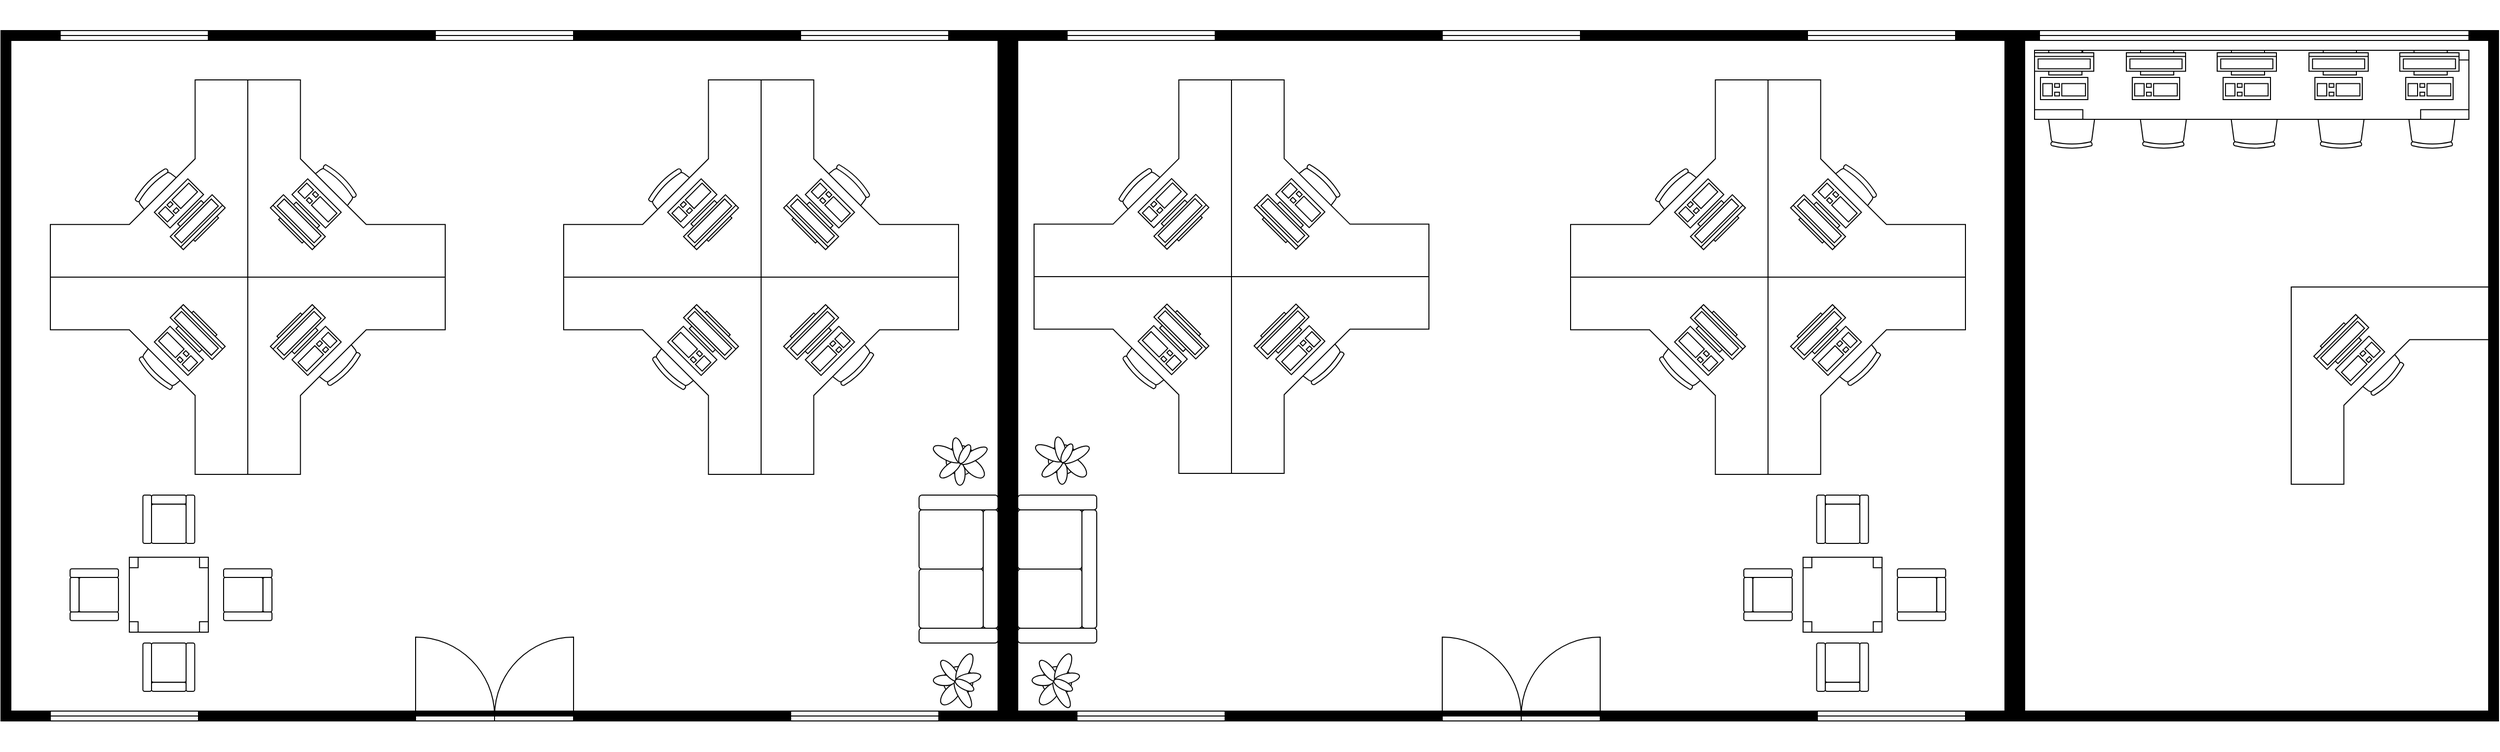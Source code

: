 <mxfile version="24.7.12">
  <diagram name="Page-1" id="099fd60b-425b-db50-ffb0-6b813814b670">
    <mxGraphModel dx="1060" dy="1450" grid="1" gridSize="10" guides="1" tooltips="1" connect="1" arrows="1" fold="1" page="1" pageScale="1" pageWidth="850" pageHeight="1100" background="none" math="0" shadow="0">
      <root>
        <mxCell id="0" />
        <mxCell id="1" parent="0" />
        <mxCell id="6rJ3dqAOyppBYMV4962v-136" value="" style="verticalLabelPosition=bottom;html=1;verticalAlign=top;align=center;shape=mxgraph.floorplan.office_chair;shadow=0;direction=west;" vertex="1" parent="1">
          <mxGeometry x="3307.5" y="100" width="50" height="50" as="geometry" />
        </mxCell>
        <mxCell id="6rJ3dqAOyppBYMV4962v-140" value="" style="verticalLabelPosition=bottom;html=1;verticalAlign=top;align=center;shape=mxgraph.floorplan.office_chair;shadow=0;direction=west;" vertex="1" parent="1">
          <mxGeometry x="3215.5" y="100" width="50" height="50" as="geometry" />
        </mxCell>
        <mxCell id="6rJ3dqAOyppBYMV4962v-142" value="" style="verticalLabelPosition=bottom;html=1;verticalAlign=top;align=center;shape=mxgraph.floorplan.office_chair;shadow=0;direction=west;" vertex="1" parent="1">
          <mxGeometry x="3127.5" y="100" width="50" height="50" as="geometry" />
        </mxCell>
        <mxCell id="6rJ3dqAOyppBYMV4962v-143" value="" style="verticalLabelPosition=bottom;html=1;verticalAlign=top;align=center;shape=mxgraph.floorplan.office_chair;shadow=0;direction=west;" vertex="1" parent="1">
          <mxGeometry x="3035.5" y="100" width="50" height="50" as="geometry" />
        </mxCell>
        <mxCell id="6rJ3dqAOyppBYMV4962v-144" value="" style="verticalLabelPosition=bottom;html=1;verticalAlign=top;align=center;shape=mxgraph.floorplan.office_chair;shadow=0;direction=west;" vertex="1" parent="1">
          <mxGeometry x="2942.5" y="100" width="50" height="50" as="geometry" />
        </mxCell>
        <mxCell id="6rJ3dqAOyppBYMV4962v-149" value="" style="verticalLabelPosition=bottom;html=1;verticalAlign=top;align=center;shape=mxgraph.floorplan.table;" vertex="1" parent="1">
          <mxGeometry x="2930" y="50" width="440" height="70" as="geometry" />
        </mxCell>
        <mxCell id="6rJ3dqAOyppBYMV4962v-83" value="" style="group" vertex="1" connectable="0" parent="1">
          <mxGeometry x="870" width="1020" height="760" as="geometry" />
        </mxCell>
        <mxCell id="6rJ3dqAOyppBYMV4962v-36" value="" style="group" vertex="1" connectable="0" parent="6rJ3dqAOyppBYMV4962v-83">
          <mxGeometry x="50" y="80" width="400" height="400" as="geometry" />
        </mxCell>
        <mxCell id="6rJ3dqAOyppBYMV4962v-37" value="" style="verticalLabelPosition=bottom;html=1;verticalAlign=top;align=center;shape=mxgraph.floorplan.desk_corner;" vertex="1" parent="6rJ3dqAOyppBYMV4962v-36">
          <mxGeometry x="200" y="200.0" width="200" height="200.0" as="geometry" />
        </mxCell>
        <mxCell id="6rJ3dqAOyppBYMV4962v-38" value="" style="verticalLabelPosition=bottom;html=1;verticalAlign=top;align=center;shape=mxgraph.floorplan.desk_corner;direction=south;" vertex="1" parent="6rJ3dqAOyppBYMV4962v-36">
          <mxGeometry y="200.0" width="200" height="200.0" as="geometry" />
        </mxCell>
        <mxCell id="6rJ3dqAOyppBYMV4962v-39" value="" style="verticalLabelPosition=bottom;html=1;verticalAlign=top;align=center;shape=mxgraph.floorplan.desk_corner;direction=north;" vertex="1" parent="6rJ3dqAOyppBYMV4962v-36">
          <mxGeometry x="200" width="200" height="200.0" as="geometry" />
        </mxCell>
        <mxCell id="6rJ3dqAOyppBYMV4962v-40" value="" style="verticalLabelPosition=bottom;html=1;verticalAlign=top;align=center;shape=mxgraph.floorplan.desk_corner;direction=west;" vertex="1" parent="6rJ3dqAOyppBYMV4962v-36">
          <mxGeometry width="200" height="200.0" as="geometry" />
        </mxCell>
        <mxCell id="6rJ3dqAOyppBYMV4962v-41" value="" style="verticalLabelPosition=bottom;html=1;verticalAlign=top;align=center;shape=mxgraph.floorplan.workstation;rotation=-225;" vertex="1" parent="6rJ3dqAOyppBYMV4962v-36">
          <mxGeometry x="110" y="110" width="60" height="50" as="geometry" />
        </mxCell>
        <mxCell id="6rJ3dqAOyppBYMV4962v-42" value="" style="verticalLabelPosition=bottom;html=1;verticalAlign=top;align=center;shape=mxgraph.floorplan.workstation;rotation=45;" vertex="1" parent="6rJ3dqAOyppBYMV4962v-36">
          <mxGeometry x="110" y="240" width="60" height="50" as="geometry" />
        </mxCell>
        <mxCell id="6rJ3dqAOyppBYMV4962v-43" value="" style="verticalLabelPosition=bottom;html=1;verticalAlign=top;align=center;shape=mxgraph.floorplan.workstation;rotation=315;flipV=0;flipH=0;" vertex="1" parent="6rJ3dqAOyppBYMV4962v-36">
          <mxGeometry x="230" y="240" width="60" height="50" as="geometry" />
        </mxCell>
        <mxCell id="6rJ3dqAOyppBYMV4962v-44" value="" style="verticalLabelPosition=bottom;html=1;verticalAlign=top;align=center;shape=mxgraph.floorplan.workstation;rotation=315;flipV=0;flipH=0;direction=north;" vertex="1" parent="6rJ3dqAOyppBYMV4962v-36">
          <mxGeometry x="235" y="105" width="50" height="60" as="geometry" />
        </mxCell>
        <mxCell id="6rJ3dqAOyppBYMV4962v-45" value="" style="group;rotation=0;flipV=0;flipH=0;" vertex="1" connectable="0" parent="6rJ3dqAOyppBYMV4962v-83">
          <mxGeometry x="570" y="80" width="423.5" height="411" as="geometry" />
        </mxCell>
        <mxCell id="6rJ3dqAOyppBYMV4962v-46" value="" style="verticalLabelPosition=bottom;html=1;verticalAlign=top;align=center;shape=mxgraph.floorplan.desk_corner;" vertex="1" parent="6rJ3dqAOyppBYMV4962v-45">
          <mxGeometry x="200" y="200.0" width="200" height="200.0" as="geometry" />
        </mxCell>
        <mxCell id="6rJ3dqAOyppBYMV4962v-47" value="" style="verticalLabelPosition=bottom;html=1;verticalAlign=top;align=center;shape=mxgraph.floorplan.desk_corner;direction=south;" vertex="1" parent="6rJ3dqAOyppBYMV4962v-45">
          <mxGeometry y="200.0" width="200" height="200.0" as="geometry" />
        </mxCell>
        <mxCell id="6rJ3dqAOyppBYMV4962v-48" value="" style="verticalLabelPosition=bottom;html=1;verticalAlign=top;align=center;shape=mxgraph.floorplan.desk_corner;direction=north;" vertex="1" parent="6rJ3dqAOyppBYMV4962v-45">
          <mxGeometry x="200" width="200" height="200.0" as="geometry" />
        </mxCell>
        <mxCell id="6rJ3dqAOyppBYMV4962v-49" value="" style="verticalLabelPosition=bottom;html=1;verticalAlign=top;align=center;shape=mxgraph.floorplan.desk_corner;direction=west;" vertex="1" parent="6rJ3dqAOyppBYMV4962v-45">
          <mxGeometry width="200" height="200.0" as="geometry" />
        </mxCell>
        <mxCell id="6rJ3dqAOyppBYMV4962v-50" value="" style="verticalLabelPosition=bottom;html=1;verticalAlign=top;align=center;shape=mxgraph.floorplan.workstation;rotation=-225;" vertex="1" parent="6rJ3dqAOyppBYMV4962v-45">
          <mxGeometry x="110" y="110" width="60" height="50" as="geometry" />
        </mxCell>
        <mxCell id="6rJ3dqAOyppBYMV4962v-51" value="" style="verticalLabelPosition=bottom;html=1;verticalAlign=top;align=center;shape=mxgraph.floorplan.workstation;rotation=45;" vertex="1" parent="6rJ3dqAOyppBYMV4962v-45">
          <mxGeometry x="110" y="240" width="60" height="50" as="geometry" />
        </mxCell>
        <mxCell id="6rJ3dqAOyppBYMV4962v-52" value="" style="verticalLabelPosition=bottom;html=1;verticalAlign=top;align=center;shape=mxgraph.floorplan.workstation;rotation=315;flipV=0;flipH=0;" vertex="1" parent="6rJ3dqAOyppBYMV4962v-45">
          <mxGeometry x="230" y="240" width="60" height="50" as="geometry" />
        </mxCell>
        <mxCell id="6rJ3dqAOyppBYMV4962v-53" value="" style="verticalLabelPosition=bottom;html=1;verticalAlign=top;align=center;shape=mxgraph.floorplan.workstation;rotation=315;flipV=0;flipH=0;direction=north;" vertex="1" parent="6rJ3dqAOyppBYMV4962v-45">
          <mxGeometry x="235" y="105" width="50" height="60" as="geometry" />
        </mxCell>
        <mxCell id="6rJ3dqAOyppBYMV4962v-73" value="" style="verticalLabelPosition=bottom;html=1;verticalAlign=top;align=center;shape=mxgraph.floorplan.plant;" vertex="1" parent="6rJ3dqAOyppBYMV4962v-45">
          <mxGeometry x="376.5" y="360" width="47" height="51" as="geometry" />
        </mxCell>
        <mxCell id="6rJ3dqAOyppBYMV4962v-54" value="" style="verticalLabelPosition=bottom;html=1;verticalAlign=top;align=center;shape=mxgraph.floorplan.room;fillColor=strokeColor;" vertex="1" parent="6rJ3dqAOyppBYMV4962v-83">
          <mxGeometry y="30" width="1020" height="700" as="geometry" />
        </mxCell>
        <mxCell id="6rJ3dqAOyppBYMV4962v-65" value="" style="verticalLabelPosition=bottom;html=1;verticalAlign=top;align=center;shape=mxgraph.floorplan.window;flipH=1;" vertex="1" parent="6rJ3dqAOyppBYMV4962v-83">
          <mxGeometry x="60" width="150" height="70" as="geometry" />
        </mxCell>
        <mxCell id="6rJ3dqAOyppBYMV4962v-66" value="" style="verticalLabelPosition=bottom;html=1;verticalAlign=top;align=center;shape=mxgraph.floorplan.window;flipH=1;" vertex="1" parent="6rJ3dqAOyppBYMV4962v-83">
          <mxGeometry x="440" width="140" height="70" as="geometry" />
        </mxCell>
        <mxCell id="6rJ3dqAOyppBYMV4962v-67" value="" style="verticalLabelPosition=bottom;html=1;verticalAlign=top;align=center;shape=mxgraph.floorplan.window;flipH=1;" vertex="1" parent="6rJ3dqAOyppBYMV4962v-83">
          <mxGeometry x="810" width="150" height="70" as="geometry" />
        </mxCell>
        <mxCell id="6rJ3dqAOyppBYMV4962v-68" value="" style="verticalLabelPosition=bottom;html=1;verticalAlign=top;align=center;shape=mxgraph.floorplan.window;flipH=1;" vertex="1" parent="6rJ3dqAOyppBYMV4962v-83">
          <mxGeometry x="50" y="690" width="150" height="70" as="geometry" />
        </mxCell>
        <mxCell id="6rJ3dqAOyppBYMV4962v-70" value="" style="verticalLabelPosition=bottom;html=1;verticalAlign=top;align=center;shape=mxgraph.floorplan.window;flipH=1;" vertex="1" parent="6rJ3dqAOyppBYMV4962v-83">
          <mxGeometry x="800" y="690" width="150" height="70" as="geometry" />
        </mxCell>
        <mxCell id="6rJ3dqAOyppBYMV4962v-71" value="" style="verticalLabelPosition=bottom;html=1;verticalAlign=top;align=center;shape=mxgraph.floorplan.doorDouble;aspect=fixed;direction=west;" vertex="1" parent="6rJ3dqAOyppBYMV4962v-83">
          <mxGeometry x="420" y="645" width="160" height="85" as="geometry" />
        </mxCell>
        <mxCell id="6rJ3dqAOyppBYMV4962v-72" value="" style="verticalLabelPosition=bottom;html=1;verticalAlign=top;align=center;shape=mxgraph.floorplan.couch;direction=south;" vertex="1" parent="6rJ3dqAOyppBYMV4962v-83">
          <mxGeometry x="930" y="501" width="80" height="150" as="geometry" />
        </mxCell>
        <mxCell id="6rJ3dqAOyppBYMV4962v-74" value="" style="verticalLabelPosition=bottom;html=1;verticalAlign=top;align=center;shape=mxgraph.floorplan.plant;direction=south;" vertex="1" parent="6rJ3dqAOyppBYMV4962v-83">
          <mxGeometry x="944.5" y="664" width="51" height="47" as="geometry" />
        </mxCell>
        <mxCell id="6rJ3dqAOyppBYMV4962v-82" value="" style="group" vertex="1" connectable="0" parent="6rJ3dqAOyppBYMV4962v-83">
          <mxGeometry x="70" y="501" width="204.5" height="199" as="geometry" />
        </mxCell>
        <mxCell id="6rJ3dqAOyppBYMV4962v-75" value="" style="verticalLabelPosition=bottom;html=1;verticalAlign=top;align=center;shape=mxgraph.floorplan.table;" vertex="1" parent="6rJ3dqAOyppBYMV4962v-82">
          <mxGeometry x="60" y="63" width="80" height="76" as="geometry" />
        </mxCell>
        <mxCell id="6rJ3dqAOyppBYMV4962v-78" value="" style="verticalLabelPosition=bottom;html=1;verticalAlign=top;align=center;shape=mxgraph.floorplan.sofa;" vertex="1" parent="6rJ3dqAOyppBYMV4962v-82">
          <mxGeometry x="73.75" width="52.5" height="49" as="geometry" />
        </mxCell>
        <mxCell id="6rJ3dqAOyppBYMV4962v-79" value="" style="verticalLabelPosition=bottom;html=1;verticalAlign=top;align=center;shape=mxgraph.floorplan.sofa;direction=south;" vertex="1" parent="6rJ3dqAOyppBYMV4962v-82">
          <mxGeometry x="155.5" y="74.75" width="49" height="52.5" as="geometry" />
        </mxCell>
        <mxCell id="6rJ3dqAOyppBYMV4962v-80" value="" style="verticalLabelPosition=bottom;html=1;verticalAlign=top;align=center;shape=mxgraph.floorplan.sofa;direction=west;" vertex="1" parent="6rJ3dqAOyppBYMV4962v-82">
          <mxGeometry x="73.75" y="150" width="52.5" height="49" as="geometry" />
        </mxCell>
        <mxCell id="6rJ3dqAOyppBYMV4962v-81" value="" style="verticalLabelPosition=bottom;html=1;verticalAlign=top;align=center;shape=mxgraph.floorplan.sofa;direction=north;" vertex="1" parent="6rJ3dqAOyppBYMV4962v-82">
          <mxGeometry y="74.75" width="49" height="52.5" as="geometry" />
        </mxCell>
        <mxCell id="6rJ3dqAOyppBYMV4962v-84" value="" style="group;flipH=1;" vertex="1" connectable="0" parent="1">
          <mxGeometry x="1890" width="1020" height="760" as="geometry" />
        </mxCell>
        <mxCell id="6rJ3dqAOyppBYMV4962v-85" value="" style="group" vertex="1" connectable="0" parent="6rJ3dqAOyppBYMV4962v-84">
          <mxGeometry x="570" y="80" width="400" height="400" as="geometry" />
        </mxCell>
        <mxCell id="6rJ3dqAOyppBYMV4962v-87" value="" style="verticalLabelPosition=bottom;html=1;verticalAlign=top;align=center;shape=mxgraph.floorplan.desk_corner;direction=south;" vertex="1" parent="6rJ3dqAOyppBYMV4962v-85">
          <mxGeometry y="200.0" width="200" height="200.0" as="geometry" />
        </mxCell>
        <mxCell id="6rJ3dqAOyppBYMV4962v-88" value="" style="verticalLabelPosition=bottom;html=1;verticalAlign=top;align=center;shape=mxgraph.floorplan.desk_corner;direction=north;" vertex="1" parent="6rJ3dqAOyppBYMV4962v-85">
          <mxGeometry x="200" width="200" height="200.0" as="geometry" />
        </mxCell>
        <mxCell id="6rJ3dqAOyppBYMV4962v-89" value="" style="verticalLabelPosition=bottom;html=1;verticalAlign=top;align=center;shape=mxgraph.floorplan.desk_corner;direction=west;" vertex="1" parent="6rJ3dqAOyppBYMV4962v-85">
          <mxGeometry width="200" height="200.0" as="geometry" />
        </mxCell>
        <mxCell id="6rJ3dqAOyppBYMV4962v-90" value="" style="verticalLabelPosition=bottom;html=1;verticalAlign=top;align=center;shape=mxgraph.floorplan.workstation;rotation=-225;" vertex="1" parent="6rJ3dqAOyppBYMV4962v-85">
          <mxGeometry x="110" y="110" width="60" height="50" as="geometry" />
        </mxCell>
        <mxCell id="6rJ3dqAOyppBYMV4962v-91" value="" style="verticalLabelPosition=bottom;html=1;verticalAlign=top;align=center;shape=mxgraph.floorplan.workstation;rotation=45;" vertex="1" parent="6rJ3dqAOyppBYMV4962v-85">
          <mxGeometry x="110" y="240" width="60" height="50" as="geometry" />
        </mxCell>
        <mxCell id="6rJ3dqAOyppBYMV4962v-93" value="" style="verticalLabelPosition=bottom;html=1;verticalAlign=top;align=center;shape=mxgraph.floorplan.workstation;rotation=315;flipV=0;flipH=0;direction=north;" vertex="1" parent="6rJ3dqAOyppBYMV4962v-85">
          <mxGeometry x="235" y="105" width="50" height="60" as="geometry" />
        </mxCell>
        <mxCell id="6rJ3dqAOyppBYMV4962v-150" value="" style="group" vertex="1" connectable="0" parent="6rJ3dqAOyppBYMV4962v-85">
          <mxGeometry x="200" y="200.0" width="200" height="200.0" as="geometry" />
        </mxCell>
        <mxCell id="6rJ3dqAOyppBYMV4962v-86" value="" style="verticalLabelPosition=bottom;html=1;verticalAlign=top;align=center;shape=mxgraph.floorplan.desk_corner;" vertex="1" parent="6rJ3dqAOyppBYMV4962v-150">
          <mxGeometry width="200" height="200.0" as="geometry" />
        </mxCell>
        <mxCell id="6rJ3dqAOyppBYMV4962v-92" value="" style="verticalLabelPosition=bottom;html=1;verticalAlign=top;align=center;shape=mxgraph.floorplan.workstation;rotation=315;flipV=0;flipH=0;" vertex="1" parent="6rJ3dqAOyppBYMV4962v-150">
          <mxGeometry x="30" y="40.0" width="60" height="50" as="geometry" />
        </mxCell>
        <mxCell id="6rJ3dqAOyppBYMV4962v-94" value="" style="group;rotation=0;flipV=0;flipH=0;" vertex="1" connectable="0" parent="6rJ3dqAOyppBYMV4962v-84">
          <mxGeometry x="26.5" y="80" width="423.5" height="410" as="geometry" />
        </mxCell>
        <mxCell id="6rJ3dqAOyppBYMV4962v-95" value="" style="verticalLabelPosition=bottom;html=1;verticalAlign=top;align=center;shape=mxgraph.floorplan.desk_corner;" vertex="1" parent="6rJ3dqAOyppBYMV4962v-94">
          <mxGeometry x="200" y="199.513" width="200" height="199.513" as="geometry" />
        </mxCell>
        <mxCell id="6rJ3dqAOyppBYMV4962v-96" value="" style="verticalLabelPosition=bottom;html=1;verticalAlign=top;align=center;shape=mxgraph.floorplan.desk_corner;direction=south;" vertex="1" parent="6rJ3dqAOyppBYMV4962v-94">
          <mxGeometry y="199.513" width="200" height="199.513" as="geometry" />
        </mxCell>
        <mxCell id="6rJ3dqAOyppBYMV4962v-97" value="" style="verticalLabelPosition=bottom;html=1;verticalAlign=top;align=center;shape=mxgraph.floorplan.desk_corner;direction=north;" vertex="1" parent="6rJ3dqAOyppBYMV4962v-94">
          <mxGeometry x="200" width="200" height="199.513" as="geometry" />
        </mxCell>
        <mxCell id="6rJ3dqAOyppBYMV4962v-98" value="" style="verticalLabelPosition=bottom;html=1;verticalAlign=top;align=center;shape=mxgraph.floorplan.desk_corner;direction=west;" vertex="1" parent="6rJ3dqAOyppBYMV4962v-94">
          <mxGeometry width="200" height="199.513" as="geometry" />
        </mxCell>
        <mxCell id="6rJ3dqAOyppBYMV4962v-99" value="" style="verticalLabelPosition=bottom;html=1;verticalAlign=top;align=center;shape=mxgraph.floorplan.workstation;rotation=-225;" vertex="1" parent="6rJ3dqAOyppBYMV4962v-94">
          <mxGeometry x="110" y="109.732" width="60" height="49.878" as="geometry" />
        </mxCell>
        <mxCell id="6rJ3dqAOyppBYMV4962v-100" value="" style="verticalLabelPosition=bottom;html=1;verticalAlign=top;align=center;shape=mxgraph.floorplan.workstation;rotation=45;" vertex="1" parent="6rJ3dqAOyppBYMV4962v-94">
          <mxGeometry x="110" y="239.416" width="60" height="49.878" as="geometry" />
        </mxCell>
        <mxCell id="6rJ3dqAOyppBYMV4962v-101" value="" style="verticalLabelPosition=bottom;html=1;verticalAlign=top;align=center;shape=mxgraph.floorplan.workstation;rotation=315;flipV=0;flipH=0;" vertex="1" parent="6rJ3dqAOyppBYMV4962v-94">
          <mxGeometry x="230" y="239.416" width="60" height="49.878" as="geometry" />
        </mxCell>
        <mxCell id="6rJ3dqAOyppBYMV4962v-102" value="" style="verticalLabelPosition=bottom;html=1;verticalAlign=top;align=center;shape=mxgraph.floorplan.workstation;rotation=315;flipV=0;flipH=0;direction=north;" vertex="1" parent="6rJ3dqAOyppBYMV4962v-94">
          <mxGeometry x="235" y="104.745" width="50" height="59.854" as="geometry" />
        </mxCell>
        <mxCell id="6rJ3dqAOyppBYMV4962v-103" value="" style="verticalLabelPosition=bottom;html=1;verticalAlign=top;align=center;shape=mxgraph.floorplan.plant;" vertex="1" parent="6rJ3dqAOyppBYMV4962v-94">
          <mxGeometry x="3.5" y="359.124" width="47" height="50.876" as="geometry" />
        </mxCell>
        <mxCell id="6rJ3dqAOyppBYMV4962v-104" value="" style="verticalLabelPosition=bottom;html=1;verticalAlign=top;align=center;shape=mxgraph.floorplan.room;fillColor=strokeColor;" vertex="1" parent="6rJ3dqAOyppBYMV4962v-84">
          <mxGeometry y="30" width="1020" height="700" as="geometry" />
        </mxCell>
        <mxCell id="6rJ3dqAOyppBYMV4962v-105" value="" style="verticalLabelPosition=bottom;html=1;verticalAlign=top;align=center;shape=mxgraph.floorplan.window;flipH=1;" vertex="1" parent="6rJ3dqAOyppBYMV4962v-84">
          <mxGeometry x="810" width="150" height="70" as="geometry" />
        </mxCell>
        <mxCell id="6rJ3dqAOyppBYMV4962v-106" value="" style="verticalLabelPosition=bottom;html=1;verticalAlign=top;align=center;shape=mxgraph.floorplan.window;flipH=1;" vertex="1" parent="6rJ3dqAOyppBYMV4962v-84">
          <mxGeometry x="440" width="140" height="70" as="geometry" />
        </mxCell>
        <mxCell id="6rJ3dqAOyppBYMV4962v-107" value="" style="verticalLabelPosition=bottom;html=1;verticalAlign=top;align=center;shape=mxgraph.floorplan.window;flipH=1;" vertex="1" parent="6rJ3dqAOyppBYMV4962v-84">
          <mxGeometry x="60" width="150" height="70" as="geometry" />
        </mxCell>
        <mxCell id="6rJ3dqAOyppBYMV4962v-108" value="" style="verticalLabelPosition=bottom;html=1;verticalAlign=top;align=center;shape=mxgraph.floorplan.window;flipH=1;" vertex="1" parent="6rJ3dqAOyppBYMV4962v-84">
          <mxGeometry x="820" y="690" width="150" height="70" as="geometry" />
        </mxCell>
        <mxCell id="6rJ3dqAOyppBYMV4962v-109" value="" style="verticalLabelPosition=bottom;html=1;verticalAlign=top;align=center;shape=mxgraph.floorplan.window;flipH=1;" vertex="1" parent="6rJ3dqAOyppBYMV4962v-84">
          <mxGeometry x="70" y="690" width="150" height="70" as="geometry" />
        </mxCell>
        <mxCell id="6rJ3dqAOyppBYMV4962v-110" value="" style="verticalLabelPosition=bottom;html=1;verticalAlign=top;align=center;shape=mxgraph.floorplan.doorDouble;aspect=fixed;direction=west;" vertex="1" parent="6rJ3dqAOyppBYMV4962v-84">
          <mxGeometry x="440" y="645" width="160" height="85" as="geometry" />
        </mxCell>
        <mxCell id="6rJ3dqAOyppBYMV4962v-111" value="" style="verticalLabelPosition=bottom;html=1;verticalAlign=top;align=center;shape=mxgraph.floorplan.couch;direction=south;" vertex="1" parent="6rJ3dqAOyppBYMV4962v-84">
          <mxGeometry x="10" y="501" width="80" height="150" as="geometry" />
        </mxCell>
        <mxCell id="6rJ3dqAOyppBYMV4962v-112" value="" style="verticalLabelPosition=bottom;html=1;verticalAlign=top;align=center;shape=mxgraph.floorplan.plant;direction=south;" vertex="1" parent="6rJ3dqAOyppBYMV4962v-84">
          <mxGeometry x="24.5" y="664" width="51" height="47" as="geometry" />
        </mxCell>
        <mxCell id="6rJ3dqAOyppBYMV4962v-113" value="" style="group" vertex="1" connectable="0" parent="6rJ3dqAOyppBYMV4962v-84">
          <mxGeometry x="745.5" y="501" width="204.5" height="199" as="geometry" />
        </mxCell>
        <mxCell id="6rJ3dqAOyppBYMV4962v-114" value="" style="verticalLabelPosition=bottom;html=1;verticalAlign=top;align=center;shape=mxgraph.floorplan.table;" vertex="1" parent="6rJ3dqAOyppBYMV4962v-113">
          <mxGeometry x="60" y="63" width="80" height="76" as="geometry" />
        </mxCell>
        <mxCell id="6rJ3dqAOyppBYMV4962v-115" value="" style="verticalLabelPosition=bottom;html=1;verticalAlign=top;align=center;shape=mxgraph.floorplan.sofa;" vertex="1" parent="6rJ3dqAOyppBYMV4962v-113">
          <mxGeometry x="73.75" width="52.5" height="49" as="geometry" />
        </mxCell>
        <mxCell id="6rJ3dqAOyppBYMV4962v-116" value="" style="verticalLabelPosition=bottom;html=1;verticalAlign=top;align=center;shape=mxgraph.floorplan.sofa;direction=south;" vertex="1" parent="6rJ3dqAOyppBYMV4962v-113">
          <mxGeometry x="155.5" y="74.75" width="49" height="52.5" as="geometry" />
        </mxCell>
        <mxCell id="6rJ3dqAOyppBYMV4962v-117" value="" style="verticalLabelPosition=bottom;html=1;verticalAlign=top;align=center;shape=mxgraph.floorplan.sofa;direction=west;" vertex="1" parent="6rJ3dqAOyppBYMV4962v-113">
          <mxGeometry x="73.75" y="150" width="52.5" height="49" as="geometry" />
        </mxCell>
        <mxCell id="6rJ3dqAOyppBYMV4962v-118" value="" style="verticalLabelPosition=bottom;html=1;verticalAlign=top;align=center;shape=mxgraph.floorplan.sofa;direction=north;" vertex="1" parent="6rJ3dqAOyppBYMV4962v-113">
          <mxGeometry y="74.75" width="49" height="52.5" as="geometry" />
        </mxCell>
        <mxCell id="6rJ3dqAOyppBYMV4962v-119" value="" style="verticalLabelPosition=bottom;html=1;verticalAlign=top;align=center;shape=mxgraph.floorplan.room;fillColor=strokeColor;" vertex="1" parent="1">
          <mxGeometry x="2910" y="30" width="490" height="700" as="geometry" />
        </mxCell>
        <mxCell id="6rJ3dqAOyppBYMV4962v-126" value="" style="verticalLabelPosition=bottom;html=1;verticalAlign=top;align=center;shape=mxgraph.floorplan.workstation;shadow=0;flipV=1;direction=west;" vertex="1" parent="1">
          <mxGeometry x="2930" y="50" width="60" height="50" as="geometry" />
        </mxCell>
        <mxCell id="6rJ3dqAOyppBYMV4962v-138" value="" style="verticalLabelPosition=bottom;html=1;verticalAlign=top;align=center;shape=mxgraph.floorplan.window;" vertex="1" parent="1">
          <mxGeometry x="2935" y="30" width="435" height="10" as="geometry" />
        </mxCell>
        <mxCell id="6rJ3dqAOyppBYMV4962v-145" value="" style="verticalLabelPosition=bottom;html=1;verticalAlign=top;align=center;shape=mxgraph.floorplan.workstation;shadow=0;flipV=1;direction=west;" vertex="1" parent="1">
          <mxGeometry x="3023" y="50" width="60" height="50" as="geometry" />
        </mxCell>
        <mxCell id="6rJ3dqAOyppBYMV4962v-146" value="" style="verticalLabelPosition=bottom;html=1;verticalAlign=top;align=center;shape=mxgraph.floorplan.workstation;shadow=0;flipV=1;direction=west;" vertex="1" parent="1">
          <mxGeometry x="3115" y="50" width="60" height="50" as="geometry" />
        </mxCell>
        <mxCell id="6rJ3dqAOyppBYMV4962v-147" value="" style="verticalLabelPosition=bottom;html=1;verticalAlign=top;align=center;shape=mxgraph.floorplan.workstation;shadow=0;flipV=1;direction=west;" vertex="1" parent="1">
          <mxGeometry x="3208" y="50" width="60" height="50" as="geometry" />
        </mxCell>
        <mxCell id="6rJ3dqAOyppBYMV4962v-148" value="" style="verticalLabelPosition=bottom;html=1;verticalAlign=top;align=center;shape=mxgraph.floorplan.workstation;shadow=0;flipV=1;direction=west;" vertex="1" parent="1">
          <mxGeometry x="3300" y="50" width="60" height="50" as="geometry" />
        </mxCell>
        <mxCell id="6rJ3dqAOyppBYMV4962v-151" value="" style="group" vertex="1" connectable="0" parent="1">
          <mxGeometry x="3190" y="290" width="200" height="200.0" as="geometry" />
        </mxCell>
        <mxCell id="6rJ3dqAOyppBYMV4962v-152" value="" style="verticalLabelPosition=bottom;html=1;verticalAlign=top;align=center;shape=mxgraph.floorplan.desk_corner;" vertex="1" parent="6rJ3dqAOyppBYMV4962v-151">
          <mxGeometry width="200" height="200.0" as="geometry" />
        </mxCell>
        <mxCell id="6rJ3dqAOyppBYMV4962v-153" value="" style="verticalLabelPosition=bottom;html=1;verticalAlign=top;align=center;shape=mxgraph.floorplan.workstation;rotation=315;flipV=0;flipH=0;" vertex="1" parent="6rJ3dqAOyppBYMV4962v-151">
          <mxGeometry x="30" y="40.0" width="60" height="50" as="geometry" />
        </mxCell>
      </root>
    </mxGraphModel>
  </diagram>
</mxfile>
